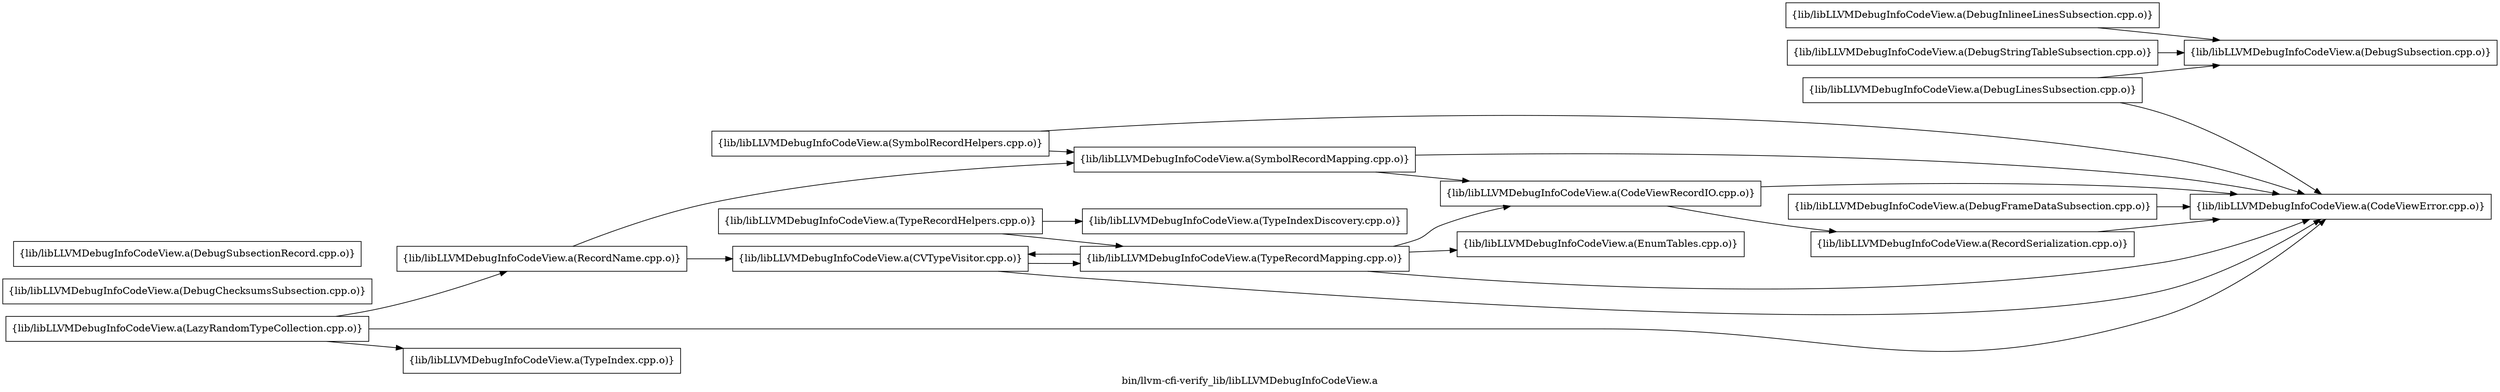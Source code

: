 digraph "bin/llvm-cfi-verify_lib/libLLVMDebugInfoCodeView.a" {
	label="bin/llvm-cfi-verify_lib/libLLVMDebugInfoCodeView.a";
	rankdir=LR;
	{ rank=same; Node0x557ff20013e8;  }

	Node0x557ff20013e8 [shape=record,shape=box,group=0,label="{lib/libLLVMDebugInfoCodeView.a(DebugFrameDataSubsection.cpp.o)}"];
	Node0x557ff20013e8 -> Node0x557ff1fffc28;
	Node0x557ff2002748 [shape=record,shape=box,group=0,label="{lib/libLLVMDebugInfoCodeView.a(DebugStringTableSubsection.cpp.o)}"];
	Node0x557ff2002748 -> Node0x557ff2002ec8;
	Node0x557ff2002ec8 [shape=record,shape=box,group=0,label="{lib/libLLVMDebugInfoCodeView.a(DebugSubsection.cpp.o)}"];
	Node0x557ff1fffc28 [shape=record,shape=box,group=0,label="{lib/libLLVMDebugInfoCodeView.a(CodeViewError.cpp.o)}"];
	Node0x557ff2000b78 [shape=record,shape=box,group=0,label="{lib/libLLVMDebugInfoCodeView.a(DebugChecksumsSubsection.cpp.o)}"];
	Node0x557ff1ff7708 [shape=record,shape=box,group=0,label="{lib/libLLVMDebugInfoCodeView.a(DebugSubsectionRecord.cpp.o)}"];
	Node0x557ff2001fc8 [shape=record,shape=box,group=0,label="{lib/libLLVMDebugInfoCodeView.a(DebugLinesSubsection.cpp.o)}"];
	Node0x557ff2001fc8 -> Node0x557ff1fffc28;
	Node0x557ff2001fc8 -> Node0x557ff2002ec8;
	Node0x557ff1ff6038 [shape=record,shape=box,group=0,label="{lib/libLLVMDebugInfoCodeView.a(RecordSerialization.cpp.o)}"];
	Node0x557ff1ff6038 -> Node0x557ff1fffc28;
	Node0x557ff1ff65d8 [shape=record,shape=box,group=0,label="{lib/libLLVMDebugInfoCodeView.a(SymbolRecordMapping.cpp.o)}"];
	Node0x557ff1ff65d8 -> Node0x557ff1fffc28;
	Node0x557ff1ff65d8 -> Node0x557ff1ff4aa8;
	Node0x557ff1ff4ff8 [shape=record,shape=box,group=0,label="{lib/libLLVMDebugInfoCodeView.a(TypeRecordHelpers.cpp.o)}"];
	Node0x557ff1ff4ff8 -> Node0x557ff20081e8;
	Node0x557ff1ff4ff8 -> Node0x557ff2007478;
	Node0x557ff2007478 [shape=record,shape=box,group=0,label="{lib/libLLVMDebugInfoCodeView.a(TypeRecordMapping.cpp.o)}"];
	Node0x557ff2007478 -> Node0x557ff1fffc28;
	Node0x557ff2007478 -> Node0x557ff20003f8;
	Node0x557ff2007478 -> Node0x557ff1ff4aa8;
	Node0x557ff2007478 -> Node0x557ff20061b8;
	Node0x557ff20003f8 [shape=record,shape=box,group=0,label="{lib/libLLVMDebugInfoCodeView.a(CVTypeVisitor.cpp.o)}"];
	Node0x557ff20003f8 -> Node0x557ff1fffc28;
	Node0x557ff20003f8 -> Node0x557ff2007478;
	Node0x557ff20017f8 [shape=record,shape=box,group=0,label="{lib/libLLVMDebugInfoCodeView.a(DebugInlineeLinesSubsection.cpp.o)}"];
	Node0x557ff20017f8 -> Node0x557ff2002ec8;
	Node0x557ff1ff6f38 [shape=record,shape=box,group=0,label="{lib/libLLVMDebugInfoCodeView.a(LazyRandomTypeCollection.cpp.o)}"];
	Node0x557ff1ff6f38 -> Node0x557ff1fffc28;
	Node0x557ff1ff6f38 -> Node0x557ff1ff79d8;
	Node0x557ff1ff6f38 -> Node0x557ff1ff5728;
	Node0x557ff1ff79d8 [shape=record,shape=box,group=0,label="{lib/libLLVMDebugInfoCodeView.a(RecordName.cpp.o)}"];
	Node0x557ff1ff79d8 -> Node0x557ff20003f8;
	Node0x557ff1ff79d8 -> Node0x557ff1ff65d8;
	Node0x557ff1ff5728 [shape=record,shape=box,group=0,label="{lib/libLLVMDebugInfoCodeView.a(TypeIndex.cpp.o)}"];
	Node0x557ff1ff6c68 [shape=record,shape=box,group=0,label="{lib/libLLVMDebugInfoCodeView.a(SymbolRecordHelpers.cpp.o)}"];
	Node0x557ff1ff6c68 -> Node0x557ff1fffc28;
	Node0x557ff1ff6c68 -> Node0x557ff1ff65d8;
	Node0x557ff1ff4aa8 [shape=record,shape=box,group=0,label="{lib/libLLVMDebugInfoCodeView.a(CodeViewRecordIO.cpp.o)}"];
	Node0x557ff1ff4aa8 -> Node0x557ff1fffc28;
	Node0x557ff1ff4aa8 -> Node0x557ff1ff6038;
	Node0x557ff20081e8 [shape=record,shape=box,group=0,label="{lib/libLLVMDebugInfoCodeView.a(TypeIndexDiscovery.cpp.o)}"];
	Node0x557ff20061b8 [shape=record,shape=box,group=0,label="{lib/libLLVMDebugInfoCodeView.a(EnumTables.cpp.o)}"];
}
